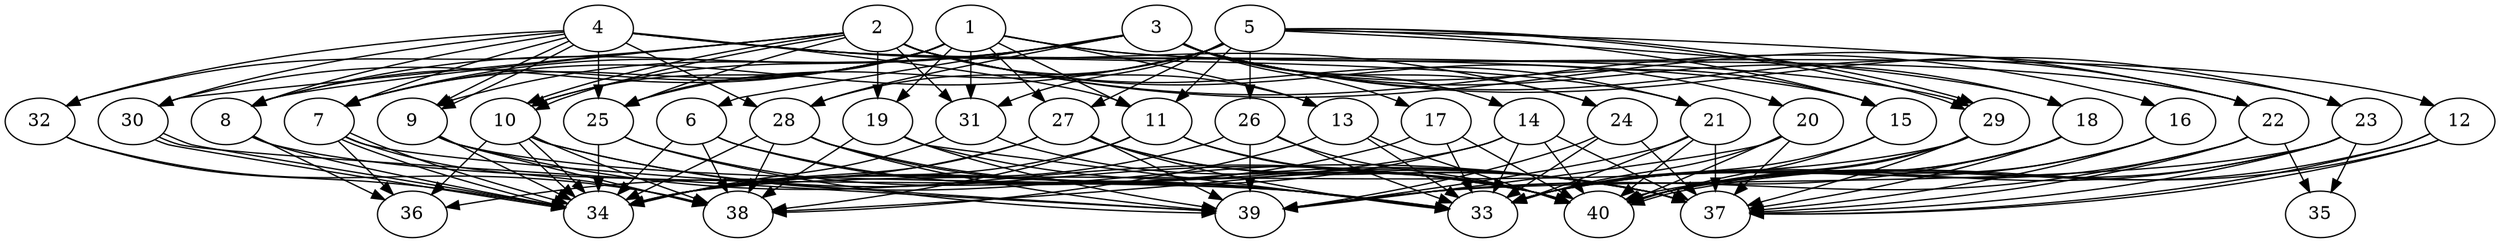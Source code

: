 // DAG (tier=3-complex, mode=compute, n=40, ccr=0.466, fat=0.870, density=0.742, regular=0.205, jump=0.227, mindata=1048576, maxdata=16777216)
// DAG automatically generated by daggen at Sun Aug 24 16:33:34 2025
// /home/ermia/Project/Environments/daggen/bin/daggen --dot --ccr 0.466 --fat 0.870 --regular 0.205 --density 0.742 --jump 0.227 --mindata 1048576 --maxdata 16777216 -n 40 
digraph G {
  1 [size="604466552577809280", alpha="0.07", expect_size="302233276288904640"]
  1 -> 7 [size ="422512450076672"]
  1 -> 8 [size ="422512450076672"]
  1 -> 10 [size ="422512450076672"]
  1 -> 11 [size ="422512450076672"]
  1 -> 12 [size ="422512450076672"]
  1 -> 13 [size ="422512450076672"]
  1 -> 19 [size ="422512450076672"]
  1 -> 22 [size ="422512450076672"]
  1 -> 25 [size ="422512450076672"]
  1 -> 27 [size ="422512450076672"]
  1 -> 30 [size ="422512450076672"]
  1 -> 31 [size ="422512450076672"]
  2 [size="42667509715230176", alpha="0.16", expect_size="21333754857615088"]
  2 -> 8 [size ="810252157059072"]
  2 -> 10 [size ="810252157059072"]
  2 -> 10 [size ="810252157059072"]
  2 -> 13 [size ="810252157059072"]
  2 -> 16 [size ="810252157059072"]
  2 -> 19 [size ="810252157059072"]
  2 -> 20 [size ="810252157059072"]
  2 -> 21 [size ="810252157059072"]
  2 -> 22 [size ="810252157059072"]
  2 -> 25 [size ="810252157059072"]
  2 -> 30 [size ="810252157059072"]
  2 -> 31 [size ="810252157059072"]
  2 -> 32 [size ="810252157059072"]
  3 [size="1587449062853875597312", alpha="0.12", expect_size="793724531426937798656"]
  3 -> 6 [size ="1088653950451712"]
  3 -> 7 [size ="1088653950451712"]
  3 -> 8 [size ="1088653950451712"]
  3 -> 9 [size ="1088653950451712"]
  3 -> 10 [size ="1088653950451712"]
  3 -> 14 [size ="1088653950451712"]
  3 -> 15 [size ="1088653950451712"]
  3 -> 17 [size ="1088653950451712"]
  3 -> 18 [size ="1088653950451712"]
  3 -> 22 [size ="1088653950451712"]
  3 -> 23 [size ="1088653950451712"]
  3 -> 24 [size ="1088653950451712"]
  3 -> 28 [size ="1088653950451712"]
  4 [size="1118158514497580928", alpha="0.05", expect_size="559079257248790464"]
  4 -> 7 [size ="546713509036032"]
  4 -> 8 [size ="546713509036032"]
  4 -> 9 [size ="546713509036032"]
  4 -> 9 [size ="546713509036032"]
  4 -> 11 [size ="546713509036032"]
  4 -> 15 [size ="546713509036032"]
  4 -> 21 [size ="546713509036032"]
  4 -> 24 [size ="546713509036032"]
  4 -> 25 [size ="546713509036032"]
  4 -> 28 [size ="546713509036032"]
  4 -> 29 [size ="546713509036032"]
  4 -> 30 [size ="546713509036032"]
  4 -> 32 [size ="546713509036032"]
  5 [size="160398981714447171584", alpha="0.10", expect_size="80199490857223585792"]
  5 -> 7 [size ="236169816178688"]
  5 -> 11 [size ="236169816178688"]
  5 -> 15 [size ="236169816178688"]
  5 -> 18 [size ="236169816178688"]
  5 -> 23 [size ="236169816178688"]
  5 -> 25 [size ="236169816178688"]
  5 -> 26 [size ="236169816178688"]
  5 -> 27 [size ="236169816178688"]
  5 -> 28 [size ="236169816178688"]
  5 -> 29 [size ="236169816178688"]
  5 -> 29 [size ="236169816178688"]
  5 -> 31 [size ="236169816178688"]
  6 [size="41466800548983800", alpha="0.20", expect_size="20733400274491900"]
  6 -> 33 [size ="44607563890688"]
  6 -> 34 [size ="44607563890688"]
  6 -> 37 [size ="44607563890688"]
  6 -> 38 [size ="44607563890688"]
  7 [size="329952633700882112", alpha="0.13", expect_size="164976316850441056"]
  7 -> 34 [size ="198625091125248"]
  7 -> 34 [size ="198625091125248"]
  7 -> 36 [size ="198625091125248"]
  7 -> 38 [size ="198625091125248"]
  7 -> 39 [size ="198625091125248"]
  8 [size="24528865539840480", alpha="0.19", expect_size="12264432769920240"]
  8 -> 33 [size ="704773565186048"]
  8 -> 34 [size ="704773565186048"]
  8 -> 36 [size ="704773565186048"]
  9 [size="106449082710069584", alpha="0.09", expect_size="53224541355034792"]
  9 -> 33 [size ="1834710380576768"]
  9 -> 34 [size ="1834710380576768"]
  9 -> 38 [size ="1834710380576768"]
  9 -> 40 [size ="1834710380576768"]
  10 [size="1690343835793922981888", alpha="0.07", expect_size="845171917896961490944"]
  10 -> 34 [size ="1135202545958912"]
  10 -> 34 [size ="1135202545958912"]
  10 -> 36 [size ="1135202545958912"]
  10 -> 37 [size ="1135202545958912"]
  10 -> 38 [size ="1135202545958912"]
  10 -> 40 [size ="1135202545958912"]
  11 [size="48977759973050155008", alpha="0.12", expect_size="24488879986525077504"]
  11 -> 34 [size ="107091729580032"]
  11 -> 37 [size ="107091729580032"]
  11 -> 38 [size ="107091729580032"]
  11 -> 40 [size ="107091729580032"]
  12 [size="22904458663908600", alpha="0.17", expect_size="11452229331954300"]
  12 -> 37 [size ="795970526773248"]
  12 -> 37 [size ="795970526773248"]
  12 -> 40 [size ="795970526773248"]
  12 -> 40 [size ="795970526773248"]
  13 [size="1078580913589190656000", alpha="0.13", expect_size="539290456794595328000"]
  13 -> 33 [size ="841379269836800"]
  13 -> 38 [size ="841379269836800"]
  13 -> 40 [size ="841379269836800"]
  14 [size="50371146328535032", alpha="0.20", expect_size="25185573164267516"]
  14 -> 33 [size ="1291080892940288"]
  14 -> 34 [size ="1291080892940288"]
  14 -> 37 [size ="1291080892940288"]
  14 -> 38 [size ="1291080892940288"]
  14 -> 40 [size ="1291080892940288"]
  15 [size="1560185691281008", alpha="0.12", expect_size="780092845640504"]
  15 -> 33 [size ="41193568206848"]
  15 -> 40 [size ="41193568206848"]
  16 [size="1902199139467264000", alpha="0.18", expect_size="951099569733632000"]
  16 -> 33 [size ="12281760972800"]
  16 -> 37 [size ="12281760972800"]
  16 -> 40 [size ="12281760972800"]
  17 [size="86042693998822448", alpha="0.10", expect_size="43021346999411224"]
  17 -> 33 [size ="1578597814894592"]
  17 -> 34 [size ="1578597814894592"]
  17 -> 40 [size ="1578597814894592"]
  18 [size="3169185074320928256", alpha="0.20", expect_size="1584592537160464128"]
  18 -> 33 [size ="1557952276201472"]
  18 -> 37 [size ="1557952276201472"]
  18 -> 39 [size ="1557952276201472"]
  18 -> 40 [size ="1557952276201472"]
  19 [size="40150595588573288", alpha="0.02", expect_size="20075297794286644"]
  19 -> 33 [size ="723815411744768"]
  19 -> 37 [size ="723815411744768"]
  19 -> 38 [size ="723815411744768"]
  19 -> 39 [size ="723815411744768"]
  20 [size="257399121746902848", alpha="0.16", expect_size="128699560873451424"]
  20 -> 33 [size ="161077413281792"]
  20 -> 37 [size ="161077413281792"]
  20 -> 39 [size ="161077413281792"]
  20 -> 40 [size ="161077413281792"]
  21 [size="4650960082965232615424", alpha="0.15", expect_size="2325480041482616307712"]
  21 -> 33 [size ="2229042736529408"]
  21 -> 37 [size ="2229042736529408"]
  21 -> 39 [size ="2229042736529408"]
  21 -> 40 [size ="2229042736529408"]
  22 [size="3078330894104746000384", alpha="0.19", expect_size="1539165447052373000192"]
  22 -> 33 [size ="1692908637913088"]
  22 -> 35 [size ="1692908637913088"]
  22 -> 37 [size ="1692908637913088"]
  22 -> 39 [size ="1692908637913088"]
  23 [size="1339021725157242880", alpha="0.13", expect_size="669510862578621440"]
  23 -> 33 [size ="1035609904775168"]
  23 -> 35 [size ="1035609904775168"]
  23 -> 37 [size ="1035609904775168"]
  23 -> 39 [size ="1035609904775168"]
  23 -> 40 [size ="1035609904775168"]
  24 [size="2975887847984648", alpha="0.02", expect_size="1487943923992324"]
  24 -> 33 [size ="241811364773888"]
  24 -> 37 [size ="241811364773888"]
  24 -> 39 [size ="241811364773888"]
  25 [size="3595685831049052422144", alpha="0.15", expect_size="1797842915524526211072"]
  25 -> 33 [size ="1877634887712768"]
  25 -> 34 [size ="1877634887712768"]
  25 -> 39 [size ="1877634887712768"]
  26 [size="29982856296886092", alpha="0.02", expect_size="14991428148443046"]
  26 -> 33 [size ="820673299611648"]
  26 -> 34 [size ="820673299611648"]
  26 -> 39 [size ="820673299611648"]
  26 -> 40 [size ="820673299611648"]
  27 [size="9338966477857250", alpha="0.12", expect_size="4669483238928625"]
  27 -> 33 [size ="355619273965568"]
  27 -> 34 [size ="355619273965568"]
  27 -> 36 [size ="355619273965568"]
  27 -> 37 [size ="355619273965568"]
  27 -> 39 [size ="355619273965568"]
  27 -> 40 [size ="355619273965568"]
  28 [size="1333904090225754624", alpha="0.16", expect_size="666952045112877312"]
  28 -> 33 [size ="1587355622309888"]
  28 -> 34 [size ="1587355622309888"]
  28 -> 37 [size ="1587355622309888"]
  28 -> 38 [size ="1587355622309888"]
  28 -> 39 [size ="1587355622309888"]
  29 [size="1504587147263615744", alpha="0.07", expect_size="752293573631807872"]
  29 -> 33 [size ="585855760596992"]
  29 -> 34 [size ="585855760596992"]
  29 -> 37 [size ="585855760596992"]
  29 -> 40 [size ="585855760596992"]
  30 [size="2477926792691215872", alpha="0.13", expect_size="1238963396345607936"]
  30 -> 34 [size ="2152049475059712"]
  30 -> 34 [size ="2152049475059712"]
  30 -> 39 [size ="2152049475059712"]
  31 [size="52384042741524136", alpha="0.18", expect_size="26192021370762068"]
  31 -> 34 [size ="976455118880768"]
  31 -> 40 [size ="976455118880768"]
  32 [size="4963781236157293568", alpha="0.16", expect_size="2481890618078646784"]
  32 -> 34 [size ="1818865172480000"]
  32 -> 38 [size ="1818865172480000"]
  33 [size="2841546783573495775232", alpha="0.08", expect_size="1420773391786747887616"]
  34 [size="99104272494266336", alpha="0.10", expect_size="49552136247133168"]
  35 [size="994289305298248138752", alpha="0.08", expect_size="497144652649124069376"]
  36 [size="67018295317802488", alpha="0.08", expect_size="33509147658901244"]
  37 [size="727080443510642560", alpha="0.06", expect_size="363540221755321280"]
  38 [size="288127878754035", alpha="0.14", expect_size="144063939377017"]
  39 [size="2717068813593154158592", alpha="0.14", expect_size="1358534406796577079296"]
  40 [size="25330123713300922368", alpha="0.19", expect_size="12665061856650461184"]
}